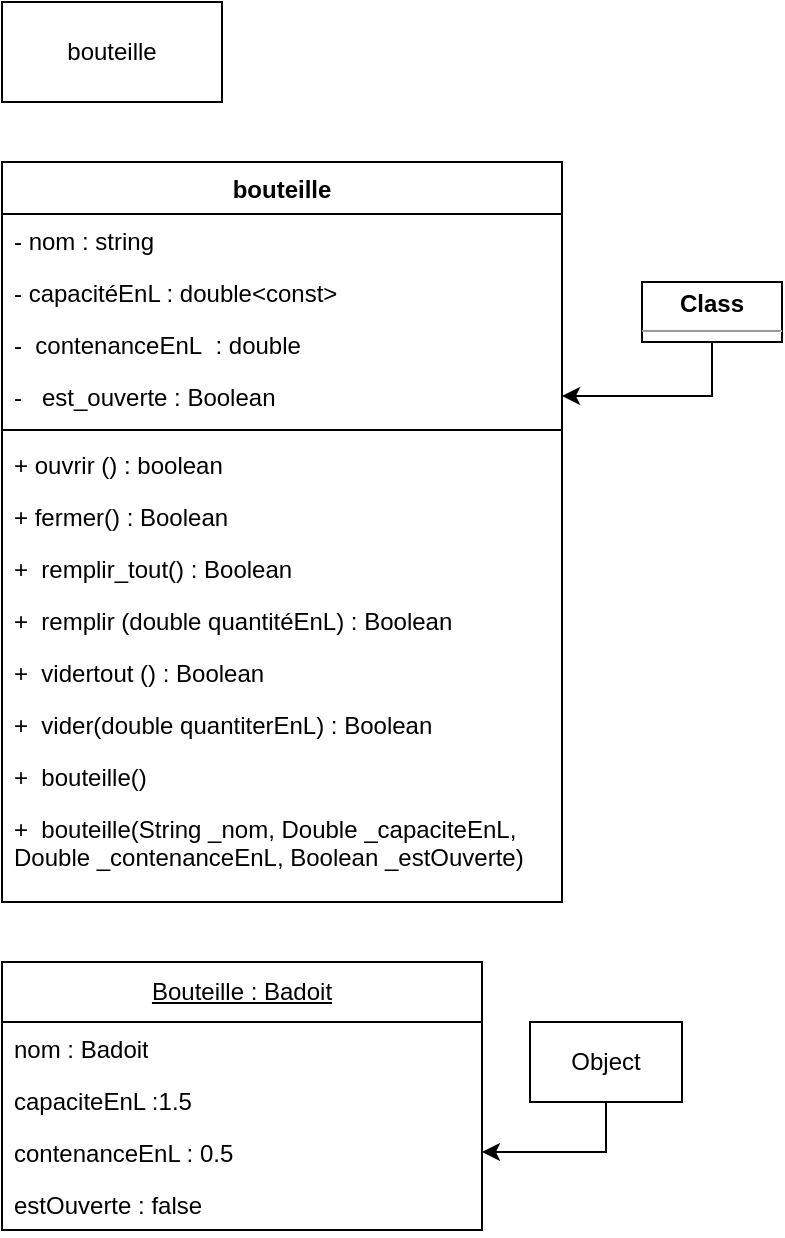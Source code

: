 <mxfile version="22.1.16" type="device">
  <diagram name="Page-1" id="gnJd2W_FpMsyQ6M1evW5">
    <mxGraphModel dx="472" dy="3173" grid="1" gridSize="10" guides="1" tooltips="1" connect="1" arrows="1" fold="1" page="1" pageScale="1" pageWidth="827" pageHeight="1169" math="0" shadow="0">
      <root>
        <mxCell id="0" />
        <mxCell id="1" parent="0" />
        <mxCell id="i22W9tnUgkteUJuKumP5-1" value="bouteille" style="html=1;whiteSpace=wrap;" parent="1" vertex="1">
          <mxGeometry x="40" y="-2320" width="110" height="50" as="geometry" />
        </mxCell>
        <mxCell id="pPBAR11Os268uR3pse58-10" value="bouteille" style="swimlane;fontStyle=1;align=center;verticalAlign=top;childLayout=stackLayout;horizontal=1;startSize=26;horizontalStack=0;resizeParent=1;resizeParentMax=0;resizeLast=0;collapsible=1;marginBottom=0;whiteSpace=wrap;html=1;" vertex="1" parent="1">
          <mxGeometry x="40" y="-2240" width="280" height="370" as="geometry" />
        </mxCell>
        <mxCell id="pPBAR11Os268uR3pse58-11" value="- nom : string" style="text;strokeColor=none;fillColor=none;align=left;verticalAlign=top;spacingLeft=4;spacingRight=4;overflow=hidden;rotatable=0;points=[[0,0.5],[1,0.5]];portConstraint=eastwest;whiteSpace=wrap;html=1;" vertex="1" parent="pPBAR11Os268uR3pse58-10">
          <mxGeometry y="26" width="280" height="26" as="geometry" />
        </mxCell>
        <mxCell id="pPBAR11Os268uR3pse58-16" value="- capacitéEnL : double&amp;lt;const&amp;gt;" style="text;strokeColor=none;fillColor=none;align=left;verticalAlign=top;spacingLeft=4;spacingRight=4;overflow=hidden;rotatable=0;points=[[0,0.5],[1,0.5]];portConstraint=eastwest;whiteSpace=wrap;html=1;" vertex="1" parent="pPBAR11Os268uR3pse58-10">
          <mxGeometry y="52" width="280" height="26" as="geometry" />
        </mxCell>
        <mxCell id="pPBAR11Os268uR3pse58-15" value="-&amp;nbsp; contenanceEnL&amp;nbsp; : double" style="text;strokeColor=none;fillColor=none;align=left;verticalAlign=top;spacingLeft=4;spacingRight=4;overflow=hidden;rotatable=0;points=[[0,0.5],[1,0.5]];portConstraint=eastwest;whiteSpace=wrap;html=1;" vertex="1" parent="pPBAR11Os268uR3pse58-10">
          <mxGeometry y="78" width="280" height="26" as="geometry" />
        </mxCell>
        <mxCell id="pPBAR11Os268uR3pse58-14" value="-&amp;nbsp; &amp;nbsp;est_ouverte : Boolean" style="text;strokeColor=none;fillColor=none;align=left;verticalAlign=top;spacingLeft=4;spacingRight=4;overflow=hidden;rotatable=0;points=[[0,0.5],[1,0.5]];portConstraint=eastwest;whiteSpace=wrap;html=1;" vertex="1" parent="pPBAR11Os268uR3pse58-10">
          <mxGeometry y="104" width="280" height="26" as="geometry" />
        </mxCell>
        <mxCell id="pPBAR11Os268uR3pse58-12" value="" style="line;strokeWidth=1;fillColor=none;align=left;verticalAlign=middle;spacingTop=-1;spacingLeft=3;spacingRight=3;rotatable=0;labelPosition=right;points=[];portConstraint=eastwest;strokeColor=inherit;" vertex="1" parent="pPBAR11Os268uR3pse58-10">
          <mxGeometry y="130" width="280" height="8" as="geometry" />
        </mxCell>
        <mxCell id="pPBAR11Os268uR3pse58-13" value="+ ouvrir () : boolean&lt;br&gt;" style="text;strokeColor=none;fillColor=none;align=left;verticalAlign=top;spacingLeft=4;spacingRight=4;overflow=hidden;rotatable=0;points=[[0,0.5],[1,0.5]];portConstraint=eastwest;whiteSpace=wrap;html=1;" vertex="1" parent="pPBAR11Os268uR3pse58-10">
          <mxGeometry y="138" width="280" height="26" as="geometry" />
        </mxCell>
        <mxCell id="pPBAR11Os268uR3pse58-23" value="+ fermer() : Boolean" style="text;strokeColor=none;fillColor=none;align=left;verticalAlign=top;spacingLeft=4;spacingRight=4;overflow=hidden;rotatable=0;points=[[0,0.5],[1,0.5]];portConstraint=eastwest;whiteSpace=wrap;html=1;" vertex="1" parent="pPBAR11Os268uR3pse58-10">
          <mxGeometry y="164" width="280" height="26" as="geometry" />
        </mxCell>
        <mxCell id="pPBAR11Os268uR3pse58-22" value="+&amp;nbsp; remplir_tout() : Boolean" style="text;strokeColor=none;fillColor=none;align=left;verticalAlign=top;spacingLeft=4;spacingRight=4;overflow=hidden;rotatable=0;points=[[0,0.5],[1,0.5]];portConstraint=eastwest;whiteSpace=wrap;html=1;" vertex="1" parent="pPBAR11Os268uR3pse58-10">
          <mxGeometry y="190" width="280" height="26" as="geometry" />
        </mxCell>
        <mxCell id="pPBAR11Os268uR3pse58-21" value="+&amp;nbsp; remplir (double quantitéEnL) : Boolean" style="text;strokeColor=none;fillColor=none;align=left;verticalAlign=top;spacingLeft=4;spacingRight=4;overflow=hidden;rotatable=0;points=[[0,0.5],[1,0.5]];portConstraint=eastwest;whiteSpace=wrap;html=1;" vertex="1" parent="pPBAR11Os268uR3pse58-10">
          <mxGeometry y="216" width="280" height="26" as="geometry" />
        </mxCell>
        <mxCell id="pPBAR11Os268uR3pse58-20" value="+&amp;nbsp; vidertout () : Boolean&lt;br&gt;" style="text;strokeColor=none;fillColor=none;align=left;verticalAlign=top;spacingLeft=4;spacingRight=4;overflow=hidden;rotatable=0;points=[[0,0.5],[1,0.5]];portConstraint=eastwest;whiteSpace=wrap;html=1;" vertex="1" parent="pPBAR11Os268uR3pse58-10">
          <mxGeometry y="242" width="280" height="26" as="geometry" />
        </mxCell>
        <mxCell id="pPBAR11Os268uR3pse58-19" value="+&amp;nbsp; vider(double quantiterEnL) : Boolean" style="text;strokeColor=none;fillColor=none;align=left;verticalAlign=top;spacingLeft=4;spacingRight=4;overflow=hidden;rotatable=0;points=[[0,0.5],[1,0.5]];portConstraint=eastwest;whiteSpace=wrap;html=1;" vertex="1" parent="pPBAR11Os268uR3pse58-10">
          <mxGeometry y="268" width="280" height="26" as="geometry" />
        </mxCell>
        <mxCell id="pPBAR11Os268uR3pse58-18" value="+&amp;nbsp; bouteille()" style="text;strokeColor=none;fillColor=none;align=left;verticalAlign=top;spacingLeft=4;spacingRight=4;overflow=hidden;rotatable=0;points=[[0,0.5],[1,0.5]];portConstraint=eastwest;whiteSpace=wrap;html=1;" vertex="1" parent="pPBAR11Os268uR3pse58-10">
          <mxGeometry y="294" width="280" height="26" as="geometry" />
        </mxCell>
        <mxCell id="pPBAR11Os268uR3pse58-17" value="+&amp;nbsp; bouteille(String _nom, Double _capaciteEnL, Double _contenanceEnL, Boolean _estOuverte)&amp;nbsp;" style="text;strokeColor=none;fillColor=none;align=left;verticalAlign=top;spacingLeft=4;spacingRight=4;overflow=hidden;rotatable=0;points=[[0,0.5],[1,0.5]];portConstraint=eastwest;whiteSpace=wrap;html=1;" vertex="1" parent="pPBAR11Os268uR3pse58-10">
          <mxGeometry y="320" width="280" height="50" as="geometry" />
        </mxCell>
        <mxCell id="pPBAR11Os268uR3pse58-24" value="&lt;u&gt;Bouteille : Badoit&lt;/u&gt;" style="swimlane;fontStyle=0;childLayout=stackLayout;horizontal=1;startSize=30;fillColor=none;horizontalStack=0;resizeParent=1;resizeParentMax=0;resizeLast=0;collapsible=1;marginBottom=0;whiteSpace=wrap;html=1;" vertex="1" parent="1">
          <mxGeometry x="40" y="-1840" width="240" height="134" as="geometry" />
        </mxCell>
        <mxCell id="pPBAR11Os268uR3pse58-25" value="nom : Badoit" style="text;strokeColor=none;fillColor=none;align=left;verticalAlign=top;spacingLeft=4;spacingRight=4;overflow=hidden;rotatable=0;points=[[0,0.5],[1,0.5]];portConstraint=eastwest;whiteSpace=wrap;html=1;" vertex="1" parent="pPBAR11Os268uR3pse58-24">
          <mxGeometry y="30" width="240" height="26" as="geometry" />
        </mxCell>
        <mxCell id="pPBAR11Os268uR3pse58-26" value="capaciteEnL :1.5" style="text;strokeColor=none;fillColor=none;align=left;verticalAlign=top;spacingLeft=4;spacingRight=4;overflow=hidden;rotatable=0;points=[[0,0.5],[1,0.5]];portConstraint=eastwest;whiteSpace=wrap;html=1;" vertex="1" parent="pPBAR11Os268uR3pse58-24">
          <mxGeometry y="56" width="240" height="26" as="geometry" />
        </mxCell>
        <mxCell id="pPBAR11Os268uR3pse58-28" value="contenanceEnL : 0.5" style="text;strokeColor=none;fillColor=none;align=left;verticalAlign=top;spacingLeft=4;spacingRight=4;overflow=hidden;rotatable=0;points=[[0,0.5],[1,0.5]];portConstraint=eastwest;whiteSpace=wrap;html=1;" vertex="1" parent="pPBAR11Os268uR3pse58-24">
          <mxGeometry y="82" width="240" height="26" as="geometry" />
        </mxCell>
        <mxCell id="pPBAR11Os268uR3pse58-27" value="estOuverte : false" style="text;strokeColor=none;fillColor=none;align=left;verticalAlign=top;spacingLeft=4;spacingRight=4;overflow=hidden;rotatable=0;points=[[0,0.5],[1,0.5]];portConstraint=eastwest;whiteSpace=wrap;html=1;" vertex="1" parent="pPBAR11Os268uR3pse58-24">
          <mxGeometry y="108" width="240" height="26" as="geometry" />
        </mxCell>
        <mxCell id="pPBAR11Os268uR3pse58-30" value="" style="edgeStyle=orthogonalEdgeStyle;rounded=0;orthogonalLoop=1;jettySize=auto;html=1;" edge="1" parent="1" source="pPBAR11Os268uR3pse58-29" target="pPBAR11Os268uR3pse58-14">
          <mxGeometry relative="1" as="geometry" />
        </mxCell>
        <mxCell id="pPBAR11Os268uR3pse58-29" value="&lt;p style=&quot;margin:0px;margin-top:4px;text-align:center;&quot;&gt;&lt;b&gt;Class&lt;/b&gt;&lt;/p&gt;&lt;hr size=&quot;1&quot;/&gt;&lt;div style=&quot;height:2px;&quot;&gt;&lt;/div&gt;&lt;hr size=&quot;1&quot;/&gt;&lt;div style=&quot;height:2px;&quot;&gt;&lt;/div&gt;" style="verticalAlign=top;align=left;overflow=fill;fontSize=12;fontFamily=Helvetica;html=1;whiteSpace=wrap;" vertex="1" parent="1">
          <mxGeometry x="360" y="-2180" width="70" height="30" as="geometry" />
        </mxCell>
        <mxCell id="pPBAR11Os268uR3pse58-32" value="" style="edgeStyle=orthogonalEdgeStyle;rounded=0;orthogonalLoop=1;jettySize=auto;html=1;" edge="1" parent="1" source="pPBAR11Os268uR3pse58-31" target="pPBAR11Os268uR3pse58-28">
          <mxGeometry relative="1" as="geometry" />
        </mxCell>
        <mxCell id="pPBAR11Os268uR3pse58-31" value="Object" style="html=1;whiteSpace=wrap;" vertex="1" parent="1">
          <mxGeometry x="304" y="-1810" width="76" height="40" as="geometry" />
        </mxCell>
      </root>
    </mxGraphModel>
  </diagram>
</mxfile>
